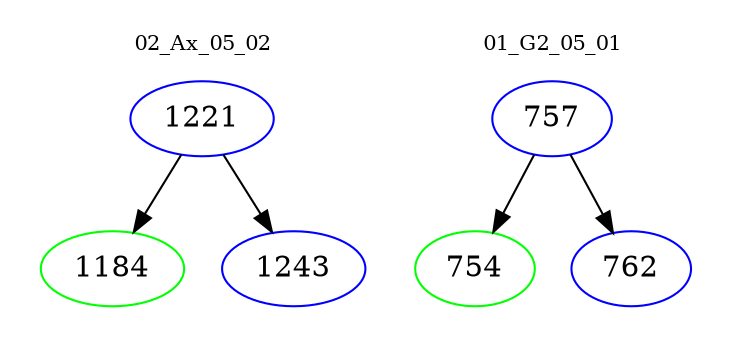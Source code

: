 digraph{
subgraph cluster_0 {
color = white
label = "02_Ax_05_02";
fontsize=10;
T0_1221 [label="1221", color="blue"]
T0_1221 -> T0_1184 [color="black"]
T0_1184 [label="1184", color="green"]
T0_1221 -> T0_1243 [color="black"]
T0_1243 [label="1243", color="blue"]
}
subgraph cluster_1 {
color = white
label = "01_G2_05_01";
fontsize=10;
T1_757 [label="757", color="blue"]
T1_757 -> T1_754 [color="black"]
T1_754 [label="754", color="green"]
T1_757 -> T1_762 [color="black"]
T1_762 [label="762", color="blue"]
}
}
